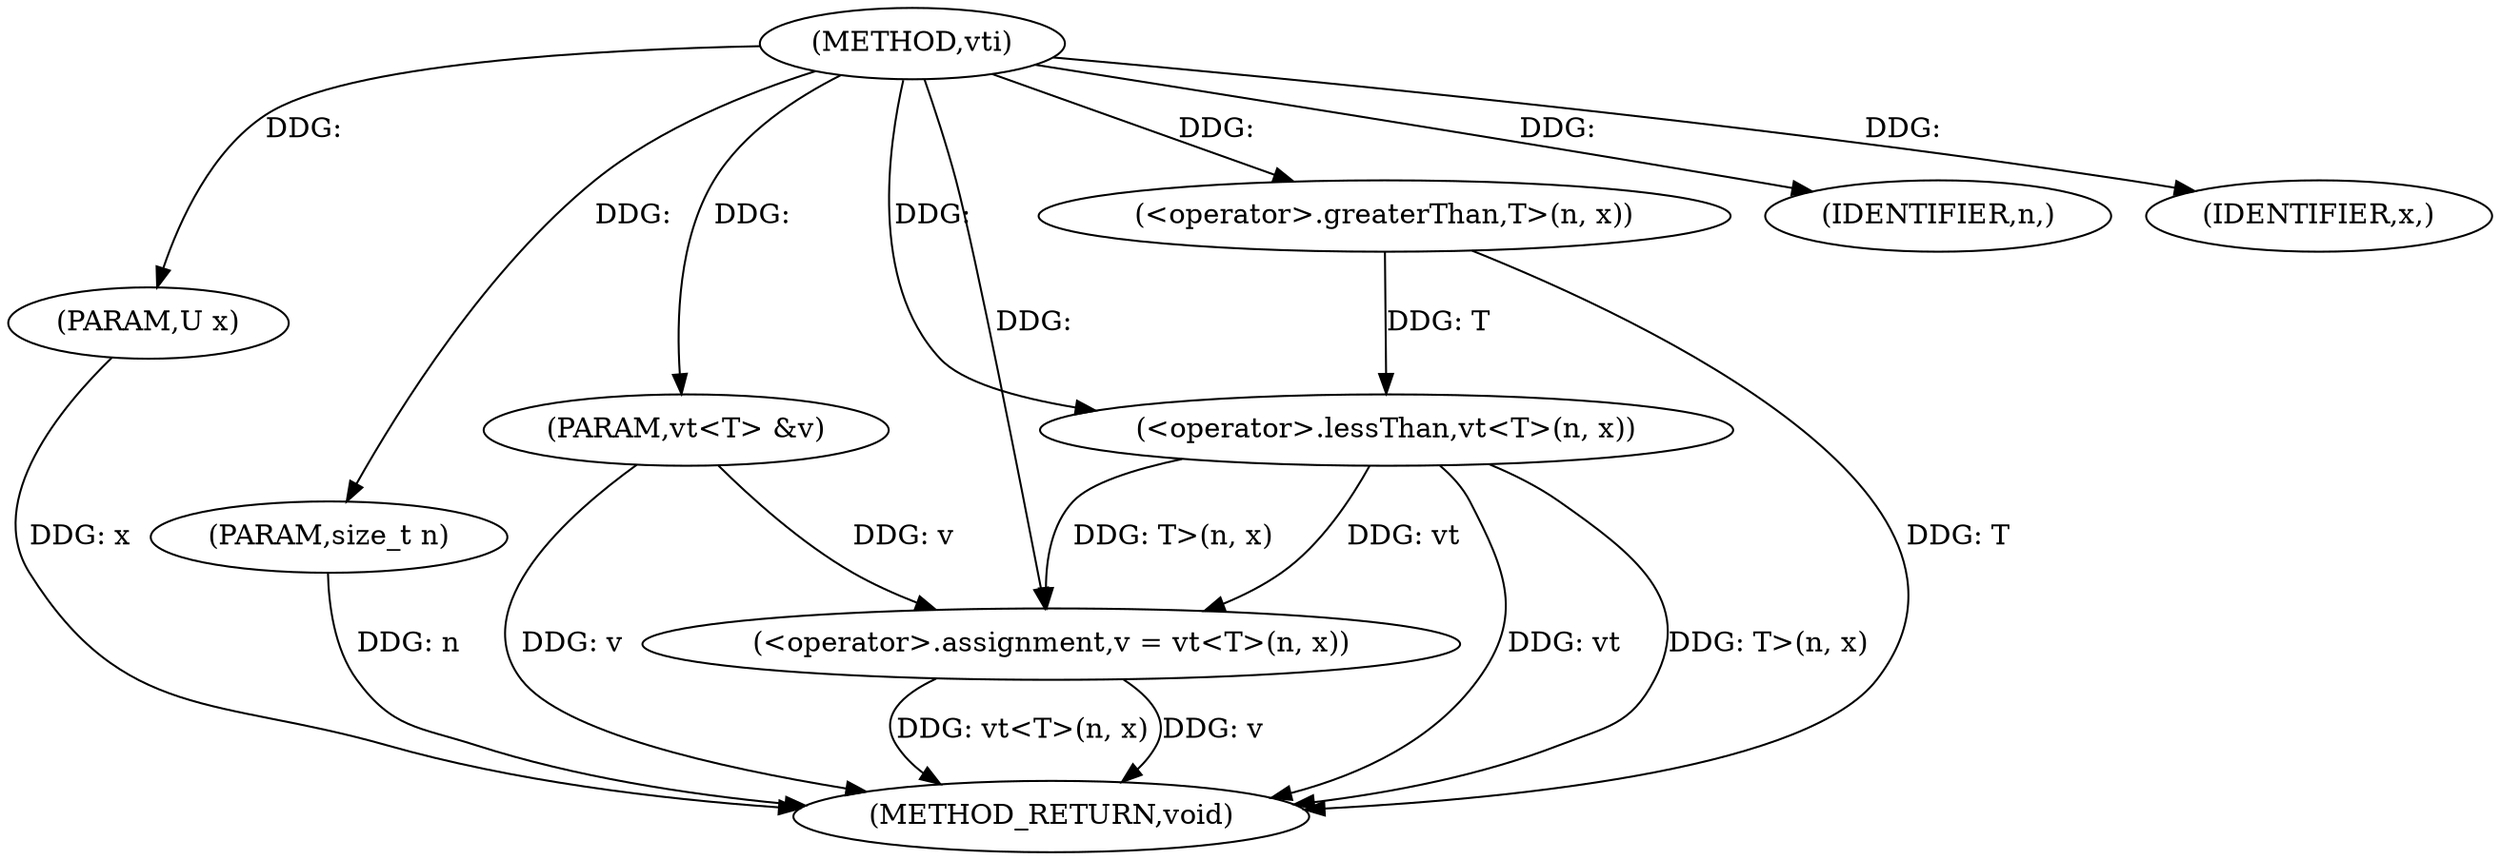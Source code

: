 digraph "vti" {  
"1000364" [label = "(METHOD,vti)" ]
"1000378" [label = "(METHOD_RETURN,void)" ]
"1000365" [label = "(PARAM,vt<T> &v)" ]
"1000366" [label = "(PARAM,U x)" ]
"1000367" [label = "(PARAM,size_t n)" ]
"1000369" [label = "(<operator>.assignment,v = vt<T>(n, x))" ]
"1000371" [label = "(<operator>.lessThan,vt<T>(n, x))" ]
"1000373" [label = "(<operator>.greaterThan,T>(n, x))" ]
"1000376" [label = "(IDENTIFIER,n,)" ]
"1000377" [label = "(IDENTIFIER,x,)" ]
  "1000365" -> "1000378"  [ label = "DDG: v"] 
  "1000366" -> "1000378"  [ label = "DDG: x"] 
  "1000367" -> "1000378"  [ label = "DDG: n"] 
  "1000369" -> "1000378"  [ label = "DDG: v"] 
  "1000371" -> "1000378"  [ label = "DDG: T>(n, x)"] 
  "1000369" -> "1000378"  [ label = "DDG: vt<T>(n, x)"] 
  "1000373" -> "1000378"  [ label = "DDG: T"] 
  "1000371" -> "1000378"  [ label = "DDG: vt"] 
  "1000364" -> "1000365"  [ label = "DDG: "] 
  "1000364" -> "1000366"  [ label = "DDG: "] 
  "1000364" -> "1000367"  [ label = "DDG: "] 
  "1000371" -> "1000369"  [ label = "DDG: vt"] 
  "1000371" -> "1000369"  [ label = "DDG: T>(n, x)"] 
  "1000365" -> "1000369"  [ label = "DDG: v"] 
  "1000364" -> "1000369"  [ label = "DDG: "] 
  "1000364" -> "1000371"  [ label = "DDG: "] 
  "1000373" -> "1000371"  [ label = "DDG: T"] 
  "1000364" -> "1000373"  [ label = "DDG: "] 
  "1000364" -> "1000376"  [ label = "DDG: "] 
  "1000364" -> "1000377"  [ label = "DDG: "] 
}
